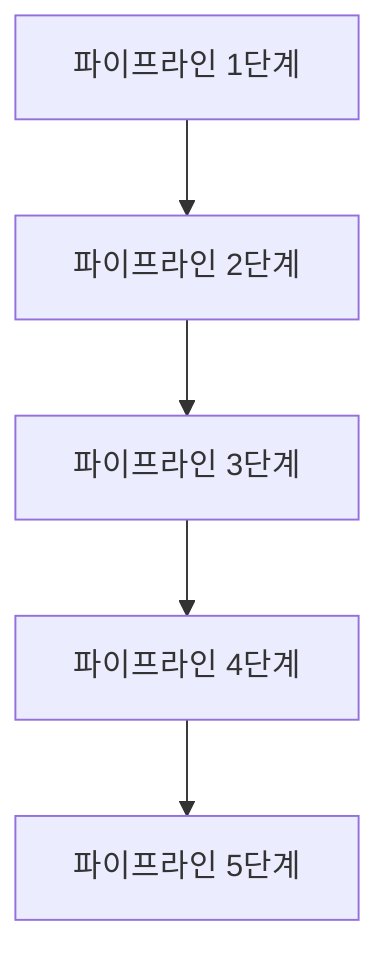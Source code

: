 flowchart TD
    Pipeline1[파이프라인 1단계] --> Pipeline2[파이프라인 2단계]
    Pipeline2 --> Pipeline3[파이프라인 3단계]
    Pipeline3 --> Pipeline4[파이프라인 4단계]
    Pipeline4 --> Pipeline5[파이프라인 5단계]